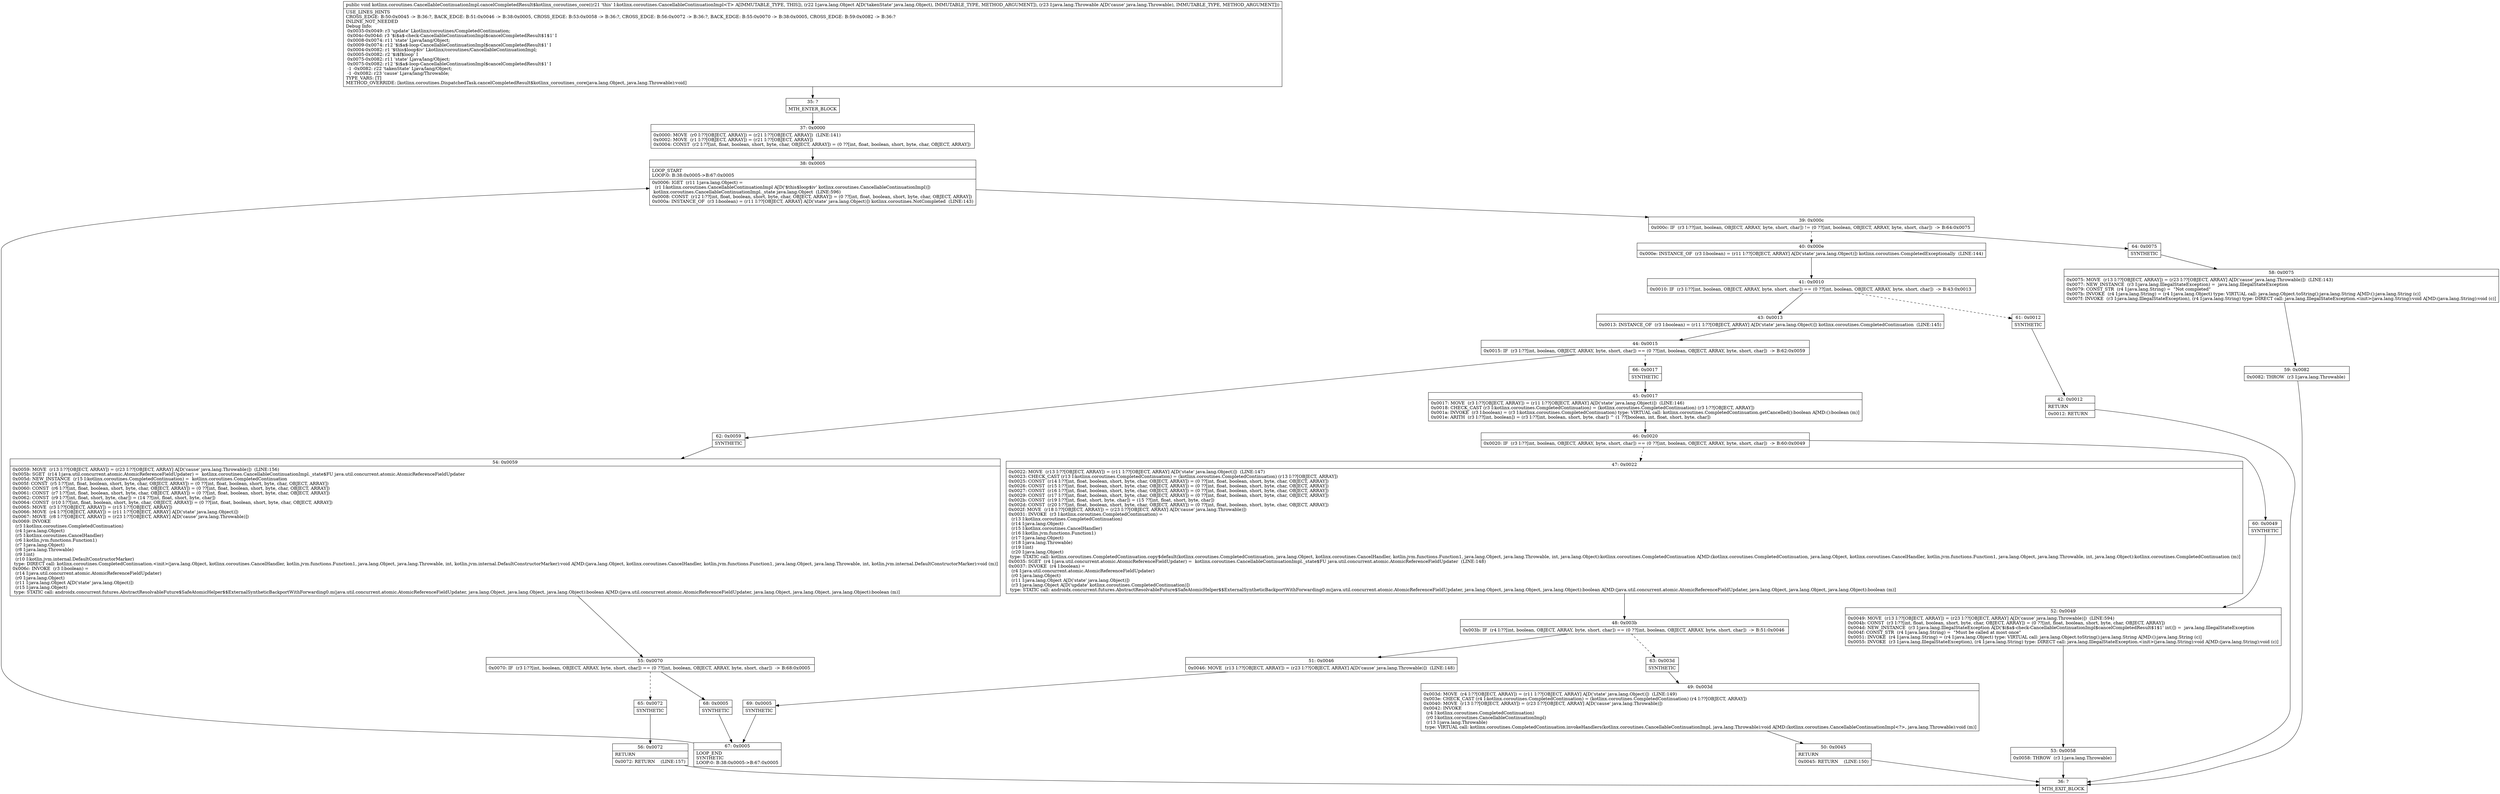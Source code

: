 digraph "CFG forkotlinx.coroutines.CancellableContinuationImpl.cancelCompletedResult$kotlinx_coroutines_core(Ljava\/lang\/Object;Ljava\/lang\/Throwable;)V" {
Node_35 [shape=record,label="{35\:\ ?|MTH_ENTER_BLOCK\l}"];
Node_37 [shape=record,label="{37\:\ 0x0000|0x0000: MOVE  (r0 I:??[OBJECT, ARRAY]) = (r21 I:??[OBJECT, ARRAY])  (LINE:141)\l0x0002: MOVE  (r1 I:??[OBJECT, ARRAY]) = (r21 I:??[OBJECT, ARRAY]) \l0x0004: CONST  (r2 I:??[int, float, boolean, short, byte, char, OBJECT, ARRAY]) = (0 ??[int, float, boolean, short, byte, char, OBJECT, ARRAY]) \l}"];
Node_38 [shape=record,label="{38\:\ 0x0005|LOOP_START\lLOOP:0: B:38:0x0005\-\>B:67:0x0005\l|0x0006: IGET  (r11 I:java.lang.Object) = \l  (r1 I:kotlinx.coroutines.CancellableContinuationImpl A[D('$this$loop$iv' kotlinx.coroutines.CancellableContinuationImpl)])\l kotlinx.coroutines.CancellableContinuationImpl._state java.lang.Object  (LINE:596)\l0x0008: CONST  (r12 I:??[int, float, boolean, short, byte, char, OBJECT, ARRAY]) = (0 ??[int, float, boolean, short, byte, char, OBJECT, ARRAY]) \l0x000a: INSTANCE_OF  (r3 I:boolean) = (r11 I:??[OBJECT, ARRAY] A[D('state' java.lang.Object)]) kotlinx.coroutines.NotCompleted  (LINE:143)\l}"];
Node_39 [shape=record,label="{39\:\ 0x000c|0x000c: IF  (r3 I:??[int, boolean, OBJECT, ARRAY, byte, short, char]) != (0 ??[int, boolean, OBJECT, ARRAY, byte, short, char])  \-\> B:64:0x0075 \l}"];
Node_40 [shape=record,label="{40\:\ 0x000e|0x000e: INSTANCE_OF  (r3 I:boolean) = (r11 I:??[OBJECT, ARRAY] A[D('state' java.lang.Object)]) kotlinx.coroutines.CompletedExceptionally  (LINE:144)\l}"];
Node_41 [shape=record,label="{41\:\ 0x0010|0x0010: IF  (r3 I:??[int, boolean, OBJECT, ARRAY, byte, short, char]) == (0 ??[int, boolean, OBJECT, ARRAY, byte, short, char])  \-\> B:43:0x0013 \l}"];
Node_43 [shape=record,label="{43\:\ 0x0013|0x0013: INSTANCE_OF  (r3 I:boolean) = (r11 I:??[OBJECT, ARRAY] A[D('state' java.lang.Object)]) kotlinx.coroutines.CompletedContinuation  (LINE:145)\l}"];
Node_44 [shape=record,label="{44\:\ 0x0015|0x0015: IF  (r3 I:??[int, boolean, OBJECT, ARRAY, byte, short, char]) == (0 ??[int, boolean, OBJECT, ARRAY, byte, short, char])  \-\> B:62:0x0059 \l}"];
Node_62 [shape=record,label="{62\:\ 0x0059|SYNTHETIC\l}"];
Node_54 [shape=record,label="{54\:\ 0x0059|0x0059: MOVE  (r13 I:??[OBJECT, ARRAY]) = (r23 I:??[OBJECT, ARRAY] A[D('cause' java.lang.Throwable)])  (LINE:156)\l0x005b: SGET  (r14 I:java.util.concurrent.atomic.AtomicReferenceFieldUpdater) =  kotlinx.coroutines.CancellableContinuationImpl._state$FU java.util.concurrent.atomic.AtomicReferenceFieldUpdater \l0x005d: NEW_INSTANCE  (r15 I:kotlinx.coroutines.CompletedContinuation) =  kotlinx.coroutines.CompletedContinuation \l0x005f: CONST  (r5 I:??[int, float, boolean, short, byte, char, OBJECT, ARRAY]) = (0 ??[int, float, boolean, short, byte, char, OBJECT, ARRAY]) \l0x0060: CONST  (r6 I:??[int, float, boolean, short, byte, char, OBJECT, ARRAY]) = (0 ??[int, float, boolean, short, byte, char, OBJECT, ARRAY]) \l0x0061: CONST  (r7 I:??[int, float, boolean, short, byte, char, OBJECT, ARRAY]) = (0 ??[int, float, boolean, short, byte, char, OBJECT, ARRAY]) \l0x0062: CONST  (r9 I:??[int, float, short, byte, char]) = (14 ??[int, float, short, byte, char]) \l0x0064: CONST  (r10 I:??[int, float, boolean, short, byte, char, OBJECT, ARRAY]) = (0 ??[int, float, boolean, short, byte, char, OBJECT, ARRAY]) \l0x0065: MOVE  (r3 I:??[OBJECT, ARRAY]) = (r15 I:??[OBJECT, ARRAY]) \l0x0066: MOVE  (r4 I:??[OBJECT, ARRAY]) = (r11 I:??[OBJECT, ARRAY] A[D('state' java.lang.Object)]) \l0x0067: MOVE  (r8 I:??[OBJECT, ARRAY]) = (r23 I:??[OBJECT, ARRAY] A[D('cause' java.lang.Throwable)]) \l0x0069: INVOKE  \l  (r3 I:kotlinx.coroutines.CompletedContinuation)\l  (r4 I:java.lang.Object)\l  (r5 I:kotlinx.coroutines.CancelHandler)\l  (r6 I:kotlin.jvm.functions.Function1)\l  (r7 I:java.lang.Object)\l  (r8 I:java.lang.Throwable)\l  (r9 I:int)\l  (r10 I:kotlin.jvm.internal.DefaultConstructorMarker)\l type: DIRECT call: kotlinx.coroutines.CompletedContinuation.\<init\>(java.lang.Object, kotlinx.coroutines.CancelHandler, kotlin.jvm.functions.Function1, java.lang.Object, java.lang.Throwable, int, kotlin.jvm.internal.DefaultConstructorMarker):void A[MD:(java.lang.Object, kotlinx.coroutines.CancelHandler, kotlin.jvm.functions.Function1, java.lang.Object, java.lang.Throwable, int, kotlin.jvm.internal.DefaultConstructorMarker):void (m)]\l0x006c: INVOKE  (r3 I:boolean) = \l  (r14 I:java.util.concurrent.atomic.AtomicReferenceFieldUpdater)\l  (r0 I:java.lang.Object)\l  (r11 I:java.lang.Object A[D('state' java.lang.Object)])\l  (r15 I:java.lang.Object)\l type: STATIC call: androidx.concurrent.futures.AbstractResolvableFuture$SafeAtomicHelper$$ExternalSyntheticBackportWithForwarding0.m(java.util.concurrent.atomic.AtomicReferenceFieldUpdater, java.lang.Object, java.lang.Object, java.lang.Object):boolean A[MD:(java.util.concurrent.atomic.AtomicReferenceFieldUpdater, java.lang.Object, java.lang.Object, java.lang.Object):boolean (m)]\l}"];
Node_55 [shape=record,label="{55\:\ 0x0070|0x0070: IF  (r3 I:??[int, boolean, OBJECT, ARRAY, byte, short, char]) == (0 ??[int, boolean, OBJECT, ARRAY, byte, short, char])  \-\> B:68:0x0005 \l}"];
Node_65 [shape=record,label="{65\:\ 0x0072|SYNTHETIC\l}"];
Node_56 [shape=record,label="{56\:\ 0x0072|RETURN\l|0x0072: RETURN    (LINE:157)\l}"];
Node_36 [shape=record,label="{36\:\ ?|MTH_EXIT_BLOCK\l}"];
Node_68 [shape=record,label="{68\:\ 0x0005|SYNTHETIC\l}"];
Node_67 [shape=record,label="{67\:\ 0x0005|LOOP_END\lSYNTHETIC\lLOOP:0: B:38:0x0005\-\>B:67:0x0005\l}"];
Node_66 [shape=record,label="{66\:\ 0x0017|SYNTHETIC\l}"];
Node_45 [shape=record,label="{45\:\ 0x0017|0x0017: MOVE  (r3 I:??[OBJECT, ARRAY]) = (r11 I:??[OBJECT, ARRAY] A[D('state' java.lang.Object)])  (LINE:146)\l0x0018: CHECK_CAST (r3 I:kotlinx.coroutines.CompletedContinuation) = (kotlinx.coroutines.CompletedContinuation) (r3 I:??[OBJECT, ARRAY]) \l0x001a: INVOKE  (r3 I:boolean) = (r3 I:kotlinx.coroutines.CompletedContinuation) type: VIRTUAL call: kotlinx.coroutines.CompletedContinuation.getCancelled():boolean A[MD:():boolean (m)]\l0x001e: ARITH  (r3 I:??[int, boolean]) = (r3 I:??[int, boolean, short, byte, char]) ^ (1 ??[boolean, int, float, short, byte, char]) \l}"];
Node_46 [shape=record,label="{46\:\ 0x0020|0x0020: IF  (r3 I:??[int, boolean, OBJECT, ARRAY, byte, short, char]) == (0 ??[int, boolean, OBJECT, ARRAY, byte, short, char])  \-\> B:60:0x0049 \l}"];
Node_47 [shape=record,label="{47\:\ 0x0022|0x0022: MOVE  (r13 I:??[OBJECT, ARRAY]) = (r11 I:??[OBJECT, ARRAY] A[D('state' java.lang.Object)])  (LINE:147)\l0x0023: CHECK_CAST (r13 I:kotlinx.coroutines.CompletedContinuation) = (kotlinx.coroutines.CompletedContinuation) (r13 I:??[OBJECT, ARRAY]) \l0x0025: CONST  (r14 I:??[int, float, boolean, short, byte, char, OBJECT, ARRAY]) = (0 ??[int, float, boolean, short, byte, char, OBJECT, ARRAY]) \l0x0026: CONST  (r15 I:??[int, float, boolean, short, byte, char, OBJECT, ARRAY]) = (0 ??[int, float, boolean, short, byte, char, OBJECT, ARRAY]) \l0x0027: CONST  (r16 I:??[int, float, boolean, short, byte, char, OBJECT, ARRAY]) = (0 ??[int, float, boolean, short, byte, char, OBJECT, ARRAY]) \l0x0029: CONST  (r17 I:??[int, float, boolean, short, byte, char, OBJECT, ARRAY]) = (0 ??[int, float, boolean, short, byte, char, OBJECT, ARRAY]) \l0x002b: CONST  (r19 I:??[int, float, short, byte, char]) = (15 ??[int, float, short, byte, char]) \l0x002d: CONST  (r20 I:??[int, float, boolean, short, byte, char, OBJECT, ARRAY]) = (0 ??[int, float, boolean, short, byte, char, OBJECT, ARRAY]) \l0x002f: MOVE  (r18 I:??[OBJECT, ARRAY]) = (r23 I:??[OBJECT, ARRAY] A[D('cause' java.lang.Throwable)]) \l0x0031: INVOKE  (r3 I:kotlinx.coroutines.CompletedContinuation) = \l  (r13 I:kotlinx.coroutines.CompletedContinuation)\l  (r14 I:java.lang.Object)\l  (r15 I:kotlinx.coroutines.CancelHandler)\l  (r16 I:kotlin.jvm.functions.Function1)\l  (r17 I:java.lang.Object)\l  (r18 I:java.lang.Throwable)\l  (r19 I:int)\l  (r20 I:java.lang.Object)\l type: STATIC call: kotlinx.coroutines.CompletedContinuation.copy$default(kotlinx.coroutines.CompletedContinuation, java.lang.Object, kotlinx.coroutines.CancelHandler, kotlin.jvm.functions.Function1, java.lang.Object, java.lang.Throwable, int, java.lang.Object):kotlinx.coroutines.CompletedContinuation A[MD:(kotlinx.coroutines.CompletedContinuation, java.lang.Object, kotlinx.coroutines.CancelHandler, kotlin.jvm.functions.Function1, java.lang.Object, java.lang.Throwable, int, java.lang.Object):kotlinx.coroutines.CompletedContinuation (m)]\l0x0035: SGET  (r4 I:java.util.concurrent.atomic.AtomicReferenceFieldUpdater) =  kotlinx.coroutines.CancellableContinuationImpl._state$FU java.util.concurrent.atomic.AtomicReferenceFieldUpdater  (LINE:148)\l0x0037: INVOKE  (r4 I:boolean) = \l  (r4 I:java.util.concurrent.atomic.AtomicReferenceFieldUpdater)\l  (r0 I:java.lang.Object)\l  (r11 I:java.lang.Object A[D('state' java.lang.Object)])\l  (r3 I:java.lang.Object A[D('update' kotlinx.coroutines.CompletedContinuation)])\l type: STATIC call: androidx.concurrent.futures.AbstractResolvableFuture$SafeAtomicHelper$$ExternalSyntheticBackportWithForwarding0.m(java.util.concurrent.atomic.AtomicReferenceFieldUpdater, java.lang.Object, java.lang.Object, java.lang.Object):boolean A[MD:(java.util.concurrent.atomic.AtomicReferenceFieldUpdater, java.lang.Object, java.lang.Object, java.lang.Object):boolean (m)]\l}"];
Node_48 [shape=record,label="{48\:\ 0x003b|0x003b: IF  (r4 I:??[int, boolean, OBJECT, ARRAY, byte, short, char]) == (0 ??[int, boolean, OBJECT, ARRAY, byte, short, char])  \-\> B:51:0x0046 \l}"];
Node_51 [shape=record,label="{51\:\ 0x0046|0x0046: MOVE  (r13 I:??[OBJECT, ARRAY]) = (r23 I:??[OBJECT, ARRAY] A[D('cause' java.lang.Throwable)])  (LINE:148)\l}"];
Node_69 [shape=record,label="{69\:\ 0x0005|SYNTHETIC\l}"];
Node_63 [shape=record,label="{63\:\ 0x003d|SYNTHETIC\l}"];
Node_49 [shape=record,label="{49\:\ 0x003d|0x003d: MOVE  (r4 I:??[OBJECT, ARRAY]) = (r11 I:??[OBJECT, ARRAY] A[D('state' java.lang.Object)])  (LINE:149)\l0x003e: CHECK_CAST (r4 I:kotlinx.coroutines.CompletedContinuation) = (kotlinx.coroutines.CompletedContinuation) (r4 I:??[OBJECT, ARRAY]) \l0x0040: MOVE  (r13 I:??[OBJECT, ARRAY]) = (r23 I:??[OBJECT, ARRAY] A[D('cause' java.lang.Throwable)]) \l0x0042: INVOKE  \l  (r4 I:kotlinx.coroutines.CompletedContinuation)\l  (r0 I:kotlinx.coroutines.CancellableContinuationImpl)\l  (r13 I:java.lang.Throwable)\l type: VIRTUAL call: kotlinx.coroutines.CompletedContinuation.invokeHandlers(kotlinx.coroutines.CancellableContinuationImpl, java.lang.Throwable):void A[MD:(kotlinx.coroutines.CancellableContinuationImpl\<?\>, java.lang.Throwable):void (m)]\l}"];
Node_50 [shape=record,label="{50\:\ 0x0045|RETURN\l|0x0045: RETURN    (LINE:150)\l}"];
Node_60 [shape=record,label="{60\:\ 0x0049|SYNTHETIC\l}"];
Node_52 [shape=record,label="{52\:\ 0x0049|0x0049: MOVE  (r13 I:??[OBJECT, ARRAY]) = (r23 I:??[OBJECT, ARRAY] A[D('cause' java.lang.Throwable)])  (LINE:594)\l0x004b: CONST  (r3 I:??[int, float, boolean, short, byte, char, OBJECT, ARRAY]) = (0 ??[int, float, boolean, short, byte, char, OBJECT, ARRAY]) \l0x004d: NEW_INSTANCE  (r3 I:java.lang.IllegalStateException A[D('$i$a$\-check\-CancellableContinuationImpl$cancelCompletedResult$1$1' int)]) =  java.lang.IllegalStateException \l0x004f: CONST_STR  (r4 I:java.lang.String) =  \"Must be called at most once\" \l0x0051: INVOKE  (r4 I:java.lang.String) = (r4 I:java.lang.Object) type: VIRTUAL call: java.lang.Object.toString():java.lang.String A[MD:():java.lang.String (c)]\l0x0055: INVOKE  (r3 I:java.lang.IllegalStateException), (r4 I:java.lang.String) type: DIRECT call: java.lang.IllegalStateException.\<init\>(java.lang.String):void A[MD:(java.lang.String):void (c)]\l}"];
Node_53 [shape=record,label="{53\:\ 0x0058|0x0058: THROW  (r3 I:java.lang.Throwable) \l}"];
Node_61 [shape=record,label="{61\:\ 0x0012|SYNTHETIC\l}"];
Node_42 [shape=record,label="{42\:\ 0x0012|RETURN\l|0x0012: RETURN   \l}"];
Node_64 [shape=record,label="{64\:\ 0x0075|SYNTHETIC\l}"];
Node_58 [shape=record,label="{58\:\ 0x0075|0x0075: MOVE  (r13 I:??[OBJECT, ARRAY]) = (r23 I:??[OBJECT, ARRAY] A[D('cause' java.lang.Throwable)])  (LINE:143)\l0x0077: NEW_INSTANCE  (r3 I:java.lang.IllegalStateException) =  java.lang.IllegalStateException \l0x0079: CONST_STR  (r4 I:java.lang.String) =  \"Not completed\" \l0x007b: INVOKE  (r4 I:java.lang.String) = (r4 I:java.lang.Object) type: VIRTUAL call: java.lang.Object.toString():java.lang.String A[MD:():java.lang.String (c)]\l0x007f: INVOKE  (r3 I:java.lang.IllegalStateException), (r4 I:java.lang.String) type: DIRECT call: java.lang.IllegalStateException.\<init\>(java.lang.String):void A[MD:(java.lang.String):void (c)]\l}"];
Node_59 [shape=record,label="{59\:\ 0x0082|0x0082: THROW  (r3 I:java.lang.Throwable) \l}"];
MethodNode[shape=record,label="{public void kotlinx.coroutines.CancellableContinuationImpl.cancelCompletedResult$kotlinx_coroutines_core((r21 'this' I:kotlinx.coroutines.CancellableContinuationImpl\<T\> A[IMMUTABLE_TYPE, THIS]), (r22 I:java.lang.Object A[D('takenState' java.lang.Object), IMMUTABLE_TYPE, METHOD_ARGUMENT]), (r23 I:java.lang.Throwable A[D('cause' java.lang.Throwable), IMMUTABLE_TYPE, METHOD_ARGUMENT]))  | USE_LINES_HINTS\lCROSS_EDGE: B:50:0x0045 \-\> B:36:?, BACK_EDGE: B:51:0x0046 \-\> B:38:0x0005, CROSS_EDGE: B:53:0x0058 \-\> B:36:?, CROSS_EDGE: B:56:0x0072 \-\> B:36:?, BACK_EDGE: B:55:0x0070 \-\> B:38:0x0005, CROSS_EDGE: B:59:0x0082 \-\> B:36:?\lINLINE_NOT_NEEDED\lDebug Info:\l  0x0035\-0x0049: r3 'update' Lkotlinx\/coroutines\/CompletedContinuation;\l  0x004c\-0x004d: r3 '$i$a$\-check\-CancellableContinuationImpl$cancelCompletedResult$1$1' I\l  0x0008\-0x0074: r11 'state' Ljava\/lang\/Object;\l  0x0009\-0x0074: r12 '$i$a$\-loop\-CancellableContinuationImpl$cancelCompletedResult$1' I\l  0x0004\-0x0082: r1 '$this$loop$iv' Lkotlinx\/coroutines\/CancellableContinuationImpl;\l  0x0005\-0x0082: r2 '$i$f$loop' I\l  0x0075\-0x0082: r11 'state' Ljava\/lang\/Object;\l  0x0075\-0x0082: r12 '$i$a$\-loop\-CancellableContinuationImpl$cancelCompletedResult$1' I\l  \-1 \-0x0082: r22 'takenState' Ljava\/lang\/Object;\l  \-1 \-0x0082: r23 'cause' Ljava\/lang\/Throwable;\lTYPE_VARS: [T]\lMETHOD_OVERRIDE: [kotlinx.coroutines.DispatchedTask.cancelCompletedResult$kotlinx_coroutines_core(java.lang.Object, java.lang.Throwable):void]\l}"];
MethodNode -> Node_35;Node_35 -> Node_37;
Node_37 -> Node_38;
Node_38 -> Node_39;
Node_39 -> Node_40[style=dashed];
Node_39 -> Node_64;
Node_40 -> Node_41;
Node_41 -> Node_43;
Node_41 -> Node_61[style=dashed];
Node_43 -> Node_44;
Node_44 -> Node_62;
Node_44 -> Node_66[style=dashed];
Node_62 -> Node_54;
Node_54 -> Node_55;
Node_55 -> Node_65[style=dashed];
Node_55 -> Node_68;
Node_65 -> Node_56;
Node_56 -> Node_36;
Node_68 -> Node_67;
Node_67 -> Node_38;
Node_66 -> Node_45;
Node_45 -> Node_46;
Node_46 -> Node_47[style=dashed];
Node_46 -> Node_60;
Node_47 -> Node_48;
Node_48 -> Node_51;
Node_48 -> Node_63[style=dashed];
Node_51 -> Node_69;
Node_69 -> Node_67;
Node_63 -> Node_49;
Node_49 -> Node_50;
Node_50 -> Node_36;
Node_60 -> Node_52;
Node_52 -> Node_53;
Node_53 -> Node_36;
Node_61 -> Node_42;
Node_42 -> Node_36;
Node_64 -> Node_58;
Node_58 -> Node_59;
Node_59 -> Node_36;
}

